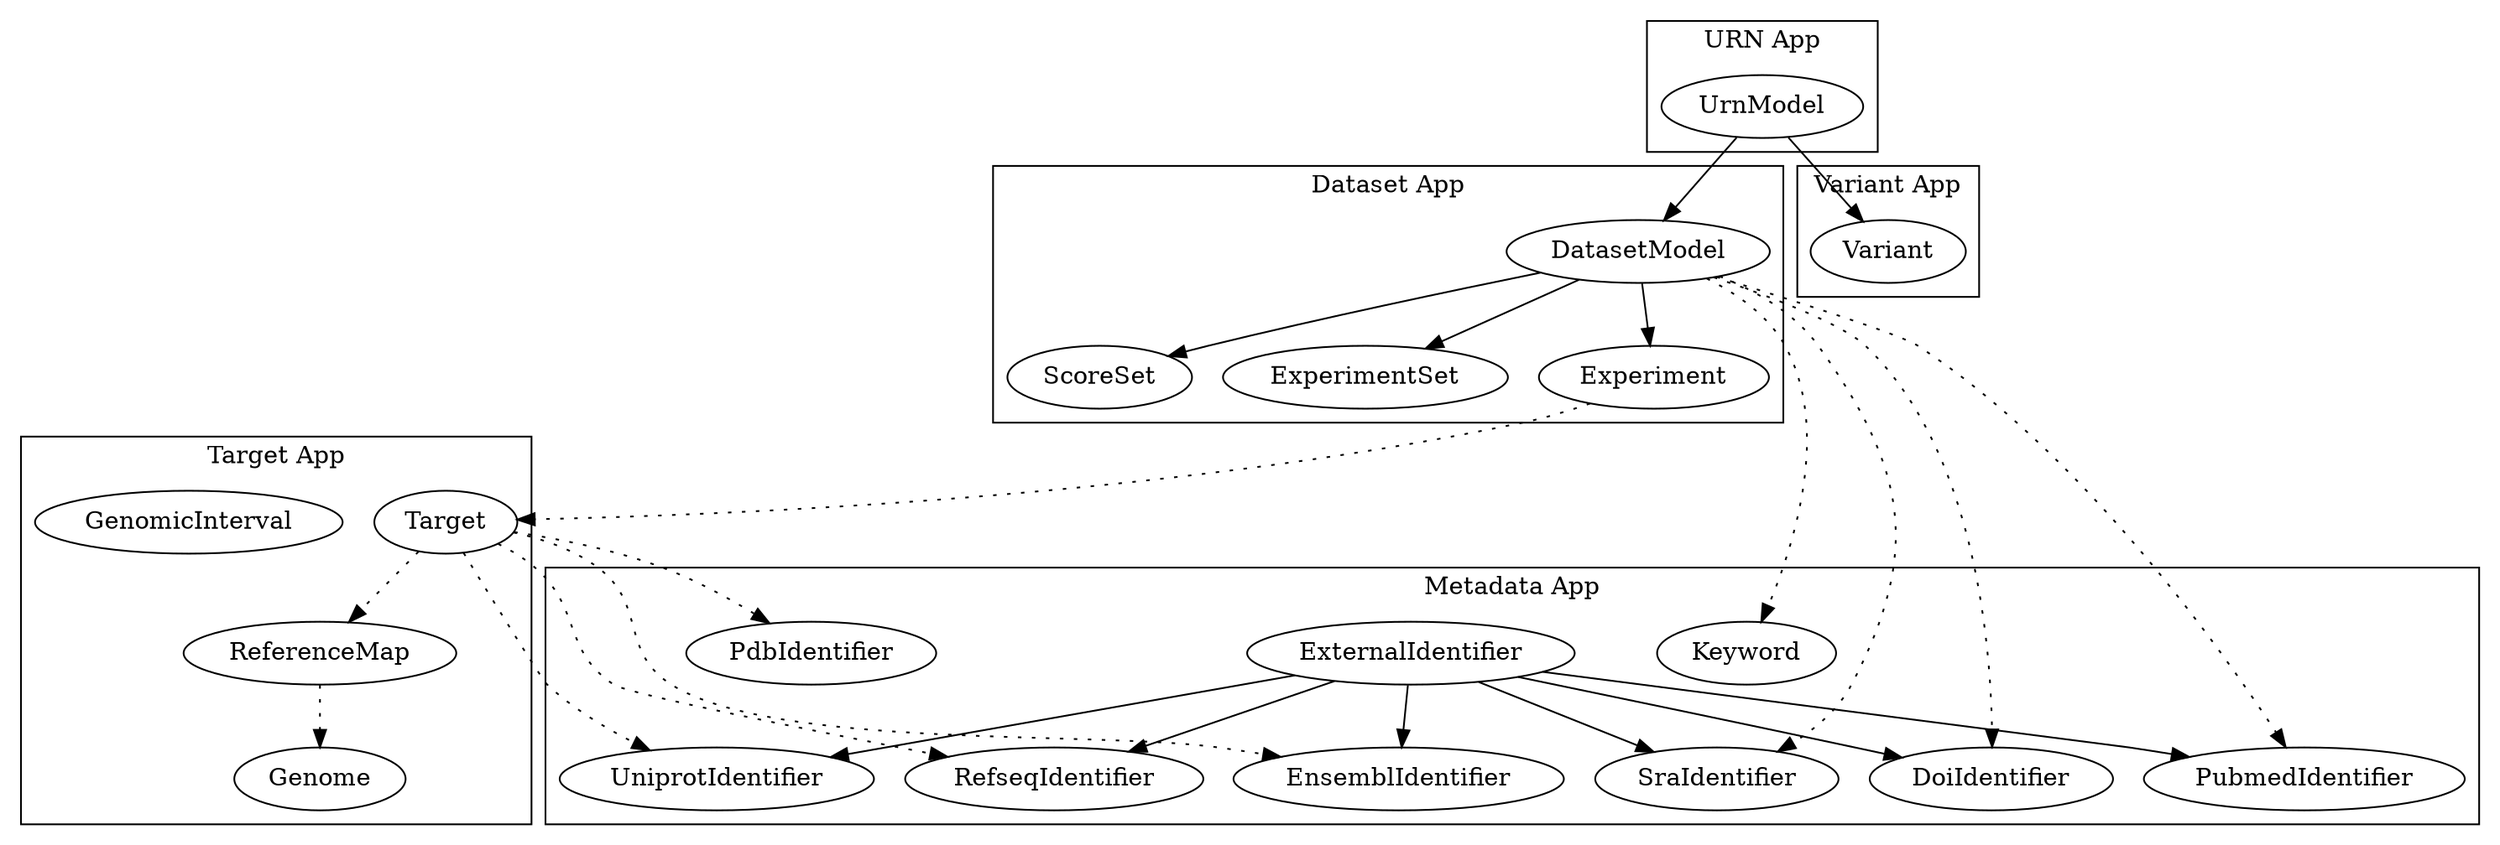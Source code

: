 digraph {
    subgraph clusterUrnApp {
        label="URN App";
        UrnModel;
    }
    subgraph clusterDatasetApp {
        label="Dataset App";
        DatasetModel;
        ExperimentSet;
        Experiment;
        ScoreSet;
        DatasetModel -> ExperimentSet;
        DatasetModel -> Experiment;
        DatasetModel -> ScoreSet;
    }
    subgraph clusterVariantApp {
        label="Variant App";
        Variant;
    }
    subgraph clusterMetadataApp {
        label="Metadata App";
        Keyword;
        ExternalIdentifier;
        SraIdentifier;
        DoiIdentifier;
        PubmedIdentifier;
        RefseqIdentifier;
        EnsemblIdentifier;
        UniprotIdentifier;
        PdbIdentifier;
        ExternalIdentifier -> SraIdentifier;
        ExternalIdentifier -> DoiIdentifier;
        ExternalIdentifier -> PubmedIdentifier;
        ExternalIdentifier -> RefseqIdentifier;
        ExternalIdentifier -> EnsemblIdentifier;
        ExternalIdentifier -> UniprotIdentifier;
    }
    subgraph clusterTargetApp {
        label="Target App";
        Target;
        ReferenceMap;
        GenomicInterval;
        Genome;
        Target -> ReferenceMap [style=dotted];
        ReferenceMap -> Genome [style=dotted];
    }
    UrnModel -> DatasetModel;
    UrnModel -> Variant;
    DatasetModel -> Keyword [style=dotted];
    DatasetModel -> SraIdentifier [style=dotted];
    DatasetModel -> DoiIdentifier [style=dotted];
    DatasetModel -> PubmedIdentifier [style=dotted];
    Target -> RefseqIdentifier [style=dotted];
    Target -> EnsemblIdentifier [style=dotted];
    Target -> UniprotIdentifier [style=dotted];
    Target -> PdbIdentifier [style=dotted];
    Experiment -> Target [style=dotted];
    
}